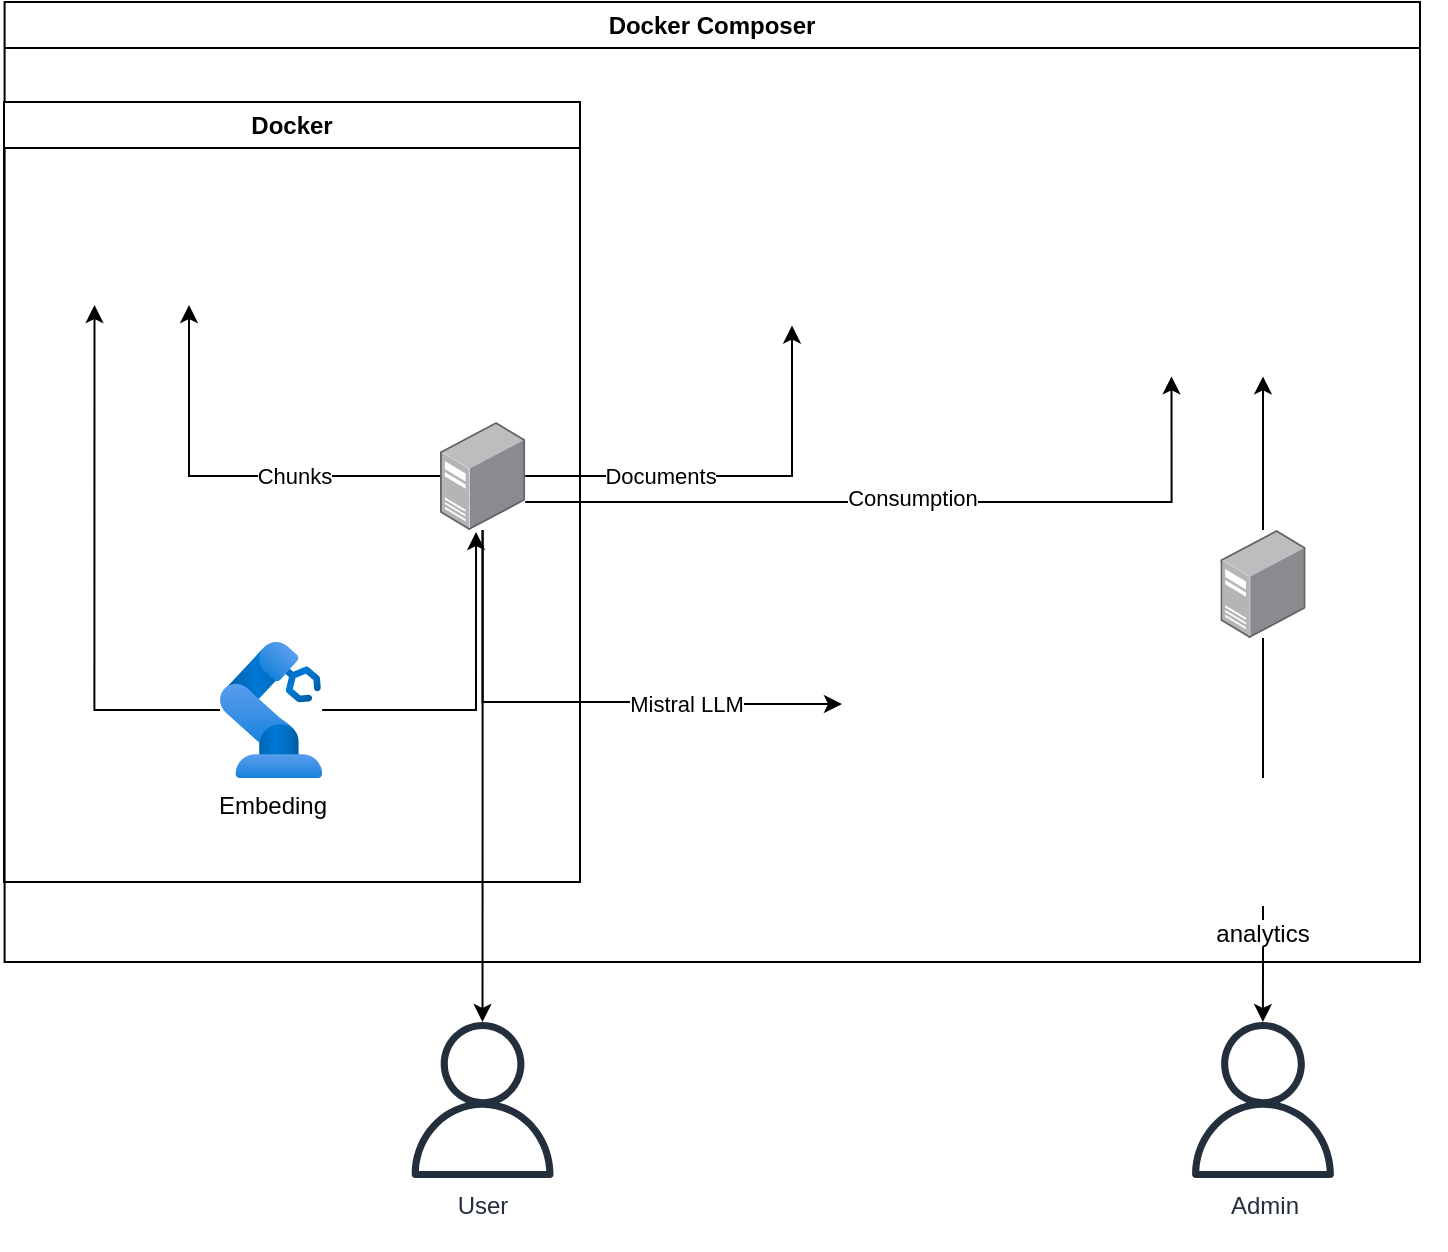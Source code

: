 <mxfile version="26.0.9">
  <diagram name="Page-1" id="QKI94R6XuNFFLoSeRcWr">
    <mxGraphModel dx="1140" dy="771" grid="1" gridSize="10" guides="1" tooltips="1" connect="1" arrows="1" fold="1" page="1" pageScale="1" pageWidth="827" pageHeight="1169" math="0" shadow="0">
      <root>
        <mxCell id="0" />
        <mxCell id="1" parent="0" />
        <mxCell id="ea7awawL7Cmys-LJqaAM-2" value="" style="shape=image;verticalLabelPosition=bottom;labelBackgroundColor=default;verticalAlign=top;aspect=fixed;imageAspect=0;image=https://home-wordpress.deeplearning.ai/wp-content/uploads/2023/12/chroma_logotype.png;" parent="1" vertex="1">
          <mxGeometry x="30" y="80" width="189" height="71.51" as="geometry" />
        </mxCell>
        <mxCell id="ea7awawL7Cmys-LJqaAM-3" value="" style="shape=image;verticalLabelPosition=bottom;labelBackgroundColor=default;verticalAlign=top;aspect=fixed;imageAspect=0;image=https://miro.medium.com/v2/resize:fit:512/1*doAg1_fMQKWFoub-6gwUiQ.png;" parent="1" vertex="1">
          <mxGeometry x="380" y="69.76" width="92" height="92" as="geometry" />
        </mxCell>
        <mxCell id="ea7awawL7Cmys-LJqaAM-5" style="edgeStyle=orthogonalEdgeStyle;rounded=0;orthogonalLoop=1;jettySize=auto;html=1;entryX=0.5;entryY=1;entryDx=0;entryDy=0;" parent="1" source="ea7awawL7Cmys-LJqaAM-4" target="ea7awawL7Cmys-LJqaAM-3" edge="1">
          <mxGeometry relative="1" as="geometry" />
        </mxCell>
        <mxCell id="ea7awawL7Cmys-LJqaAM-23" value="Documents" style="edgeLabel;html=1;align=center;verticalAlign=middle;resizable=0;points=[];" parent="ea7awawL7Cmys-LJqaAM-5" vertex="1" connectable="0">
          <mxGeometry x="-0.737" relative="1" as="geometry">
            <mxPoint x="40" as="offset" />
          </mxGeometry>
        </mxCell>
        <mxCell id="ea7awawL7Cmys-LJqaAM-6" style="edgeStyle=orthogonalEdgeStyle;rounded=0;orthogonalLoop=1;jettySize=auto;html=1;" parent="1" source="ea7awawL7Cmys-LJqaAM-4" target="ea7awawL7Cmys-LJqaAM-2" edge="1">
          <mxGeometry relative="1" as="geometry" />
        </mxCell>
        <mxCell id="ea7awawL7Cmys-LJqaAM-24" value="Chunks" style="edgeLabel;html=1;align=center;verticalAlign=middle;resizable=0;points=[];" parent="ea7awawL7Cmys-LJqaAM-6" vertex="1" connectable="0">
          <mxGeometry x="-0.308" relative="1" as="geometry">
            <mxPoint as="offset" />
          </mxGeometry>
        </mxCell>
        <mxCell id="ea7awawL7Cmys-LJqaAM-21" style="edgeStyle=orthogonalEdgeStyle;rounded=0;orthogonalLoop=1;jettySize=auto;html=1;entryX=0.25;entryY=1;entryDx=0;entryDy=0;" parent="1" source="ea7awawL7Cmys-LJqaAM-4" target="ea7awawL7Cmys-LJqaAM-12" edge="1">
          <mxGeometry relative="1" as="geometry">
            <Array as="points">
              <mxPoint x="616" y="250" />
            </Array>
          </mxGeometry>
        </mxCell>
        <mxCell id="ea7awawL7Cmys-LJqaAM-22" value="Consumption" style="edgeLabel;html=1;align=center;verticalAlign=middle;resizable=0;points=[];" parent="ea7awawL7Cmys-LJqaAM-21" vertex="1" connectable="0">
          <mxGeometry x="-0.001" y="2" relative="1" as="geometry">
            <mxPoint as="offset" />
          </mxGeometry>
        </mxCell>
        <mxCell id="ea7awawL7Cmys-LJqaAM-26" style="edgeStyle=orthogonalEdgeStyle;rounded=0;orthogonalLoop=1;jettySize=auto;html=1;entryX=0;entryY=0.5;entryDx=0;entryDy=0;" parent="1" source="ea7awawL7Cmys-LJqaAM-4" target="ea7awawL7Cmys-LJqaAM-25" edge="1">
          <mxGeometry relative="1" as="geometry">
            <Array as="points">
              <mxPoint x="271" y="350" />
              <mxPoint x="380" y="350" />
            </Array>
          </mxGeometry>
        </mxCell>
        <mxCell id="ea7awawL7Cmys-LJqaAM-27" value="M&lt;span style=&quot;background-color: light-dark(#ffffff, var(--ge-dark-color, #121212)); color: light-dark(rgb(0, 0, 0), rgb(255, 255, 255));&quot;&gt;istral LLM&lt;/span&gt;" style="edgeLabel;html=1;align=center;verticalAlign=middle;resizable=0;points=[];" parent="ea7awawL7Cmys-LJqaAM-26" vertex="1" connectable="0">
          <mxGeometry x="0.665" relative="1" as="geometry">
            <mxPoint x="-34" as="offset" />
          </mxGeometry>
        </mxCell>
        <mxCell id="ea7awawL7Cmys-LJqaAM-28" style="edgeStyle=orthogonalEdgeStyle;rounded=0;orthogonalLoop=1;jettySize=auto;html=1;" parent="1" source="ea7awawL7Cmys-LJqaAM-4" target="ea7awawL7Cmys-LJqaAM-16" edge="1">
          <mxGeometry relative="1" as="geometry" />
        </mxCell>
        <mxCell id="ea7awawL7Cmys-LJqaAM-4" value="" style="image;points=[];aspect=fixed;html=1;align=center;shadow=0;dashed=0;image=img/lib/allied_telesis/computer_and_terminals/Server_Desktop.svg;" parent="1" vertex="1">
          <mxGeometry x="250" y="210" width="42.6" height="54" as="geometry" />
        </mxCell>
        <mxCell id="ea7awawL7Cmys-LJqaAM-8" style="edgeStyle=orthogonalEdgeStyle;rounded=0;orthogonalLoop=1;jettySize=auto;html=1;entryX=0.25;entryY=1;entryDx=0;entryDy=0;" parent="1" source="ea7awawL7Cmys-LJqaAM-7" target="ea7awawL7Cmys-LJqaAM-2" edge="1">
          <mxGeometry relative="1" as="geometry">
            <Array as="points">
              <mxPoint x="77" y="354" />
            </Array>
          </mxGeometry>
        </mxCell>
        <mxCell id="ea7awawL7Cmys-LJqaAM-7" value="Embeding" style="image;aspect=fixed;html=1;points=[];align=center;fontSize=12;image=img/lib/azure2/other/Defender_Industrial_Robot.svg;" parent="1" vertex="1">
          <mxGeometry x="140" y="320" width="51.08" height="68" as="geometry" />
        </mxCell>
        <mxCell id="ea7awawL7Cmys-LJqaAM-9" style="edgeStyle=orthogonalEdgeStyle;rounded=0;orthogonalLoop=1;jettySize=auto;html=1;entryX=0.423;entryY=1.019;entryDx=0;entryDy=0;entryPerimeter=0;" parent="1" source="ea7awawL7Cmys-LJqaAM-7" target="ea7awawL7Cmys-LJqaAM-4" edge="1">
          <mxGeometry relative="1" as="geometry" />
        </mxCell>
        <mxCell id="ea7awawL7Cmys-LJqaAM-12" value="" style="shape=image;verticalLabelPosition=bottom;labelBackgroundColor=default;verticalAlign=top;aspect=fixed;imageAspect=0;image=https://aionis.io/wp-content/uploads/2020/07/Tech-17.png;" parent="1" vertex="1">
          <mxGeometry x="570" y="60" width="183" height="127.19" as="geometry" />
        </mxCell>
        <mxCell id="ea7awawL7Cmys-LJqaAM-15" style="edgeStyle=orthogonalEdgeStyle;rounded=0;orthogonalLoop=1;jettySize=auto;html=1;" parent="1" source="ea7awawL7Cmys-LJqaAM-14" target="ea7awawL7Cmys-LJqaAM-12" edge="1">
          <mxGeometry relative="1" as="geometry" />
        </mxCell>
        <mxCell id="ea7awawL7Cmys-LJqaAM-18" style="edgeStyle=orthogonalEdgeStyle;rounded=0;orthogonalLoop=1;jettySize=auto;html=1;" parent="1" source="ea7awawL7Cmys-LJqaAM-19" target="ea7awawL7Cmys-LJqaAM-17" edge="1">
          <mxGeometry relative="1" as="geometry" />
        </mxCell>
        <mxCell id="ea7awawL7Cmys-LJqaAM-14" value="" style="image;points=[];aspect=fixed;html=1;align=center;shadow=0;dashed=0;image=img/lib/allied_telesis/computer_and_terminals/Server_Desktop.svg;" parent="1" vertex="1">
          <mxGeometry x="640.2" y="264" width="42.6" height="54" as="geometry" />
        </mxCell>
        <mxCell id="ea7awawL7Cmys-LJqaAM-16" value="User&lt;div&gt;&lt;br&gt;&lt;/div&gt;" style="sketch=0;outlineConnect=0;fontColor=#232F3E;gradientColor=none;fillColor=#232F3D;strokeColor=none;dashed=0;verticalLabelPosition=bottom;verticalAlign=top;align=center;html=1;fontSize=12;fontStyle=0;aspect=fixed;pointerEvents=1;shape=mxgraph.aws4.user;" parent="1" vertex="1">
          <mxGeometry x="232.3" y="510" width="78" height="78" as="geometry" />
        </mxCell>
        <mxCell id="ea7awawL7Cmys-LJqaAM-17" value="&lt;div&gt;Admin&lt;/div&gt;" style="sketch=0;outlineConnect=0;fontColor=#232F3E;gradientColor=none;fillColor=#232F3D;strokeColor=none;dashed=0;verticalLabelPosition=bottom;verticalAlign=top;align=center;html=1;fontSize=12;fontStyle=0;aspect=fixed;pointerEvents=1;shape=mxgraph.aws4.user;" parent="1" vertex="1">
          <mxGeometry x="622.5" y="510" width="78" height="78" as="geometry" />
        </mxCell>
        <mxCell id="ea7awawL7Cmys-LJqaAM-20" value="" style="edgeStyle=orthogonalEdgeStyle;rounded=0;orthogonalLoop=1;jettySize=auto;html=1;endArrow=none;endFill=0;" parent="1" source="ea7awawL7Cmys-LJqaAM-14" target="ea7awawL7Cmys-LJqaAM-19" edge="1">
          <mxGeometry relative="1" as="geometry">
            <mxPoint x="662" y="318" as="sourcePoint" />
            <mxPoint x="661" y="450" as="targetPoint" />
          </mxGeometry>
        </mxCell>
        <mxCell id="ea7awawL7Cmys-LJqaAM-19" value="analytics&#xa;" style="shape=image;verticalLabelPosition=bottom;labelBackgroundColor=default;verticalAlign=top;aspect=fixed;imageAspect=0;image=https://cdn4.iconfinder.com/data/icons/seo-web-3-1/128/Vigor_Analysis-Data-Analytics-1024.png;" parent="1" vertex="1">
          <mxGeometry x="629.5" y="388" width="64" height="64" as="geometry" />
        </mxCell>
        <mxCell id="7pViABDc-ZXekWrGxfrY-1" value="Docker Composer" style="swimlane;whiteSpace=wrap;html=1;" vertex="1" parent="1">
          <mxGeometry x="32.3" width="707.7" height="480" as="geometry" />
        </mxCell>
        <mxCell id="ea7awawL7Cmys-LJqaAM-25" value="" style="shape=image;verticalLabelPosition=bottom;labelBackgroundColor=default;verticalAlign=top;aspect=fixed;imageAspect=0;image=https://mistral.ai/images/news/announcing-mistral.png;" parent="7pViABDc-ZXekWrGxfrY-1" vertex="1">
          <mxGeometry x="418.7" y="306.2" width="140" height="89.6" as="geometry" />
        </mxCell>
        <mxCell id="7pViABDc-ZXekWrGxfrY-2" value="Docker" style="swimlane;whiteSpace=wrap;html=1;" vertex="1" parent="1">
          <mxGeometry x="32" y="50" width="288" height="390" as="geometry" />
        </mxCell>
      </root>
    </mxGraphModel>
  </diagram>
</mxfile>
